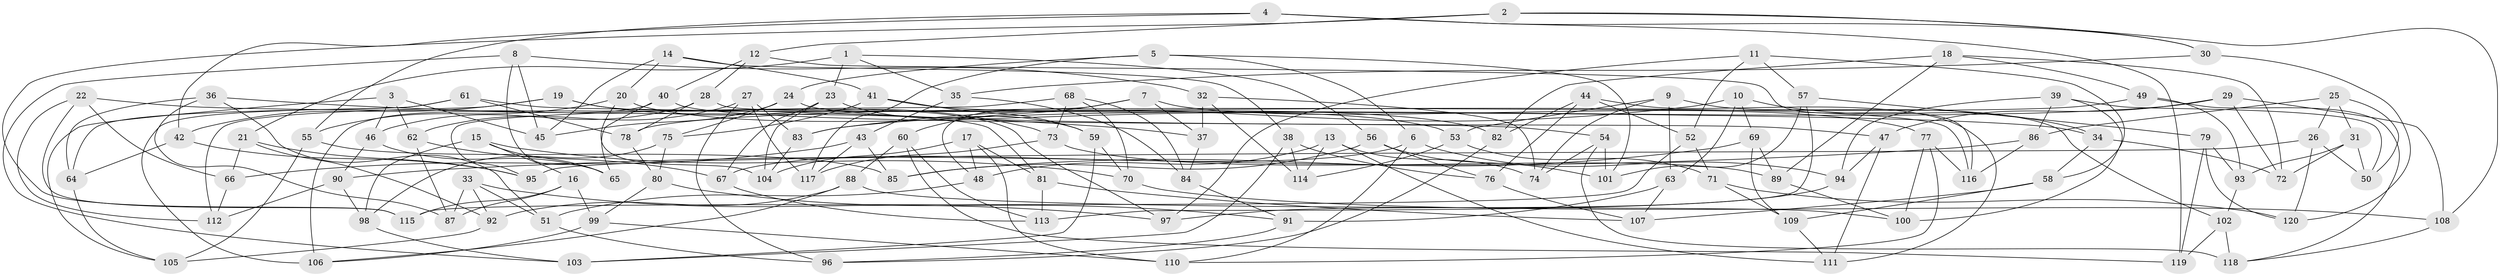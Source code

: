 // Generated by graph-tools (version 1.1) at 2025/37/03/09/25 02:37:58]
// undirected, 120 vertices, 240 edges
graph export_dot {
graph [start="1"]
  node [color=gray90,style=filled];
  1;
  2;
  3;
  4;
  5;
  6;
  7;
  8;
  9;
  10;
  11;
  12;
  13;
  14;
  15;
  16;
  17;
  18;
  19;
  20;
  21;
  22;
  23;
  24;
  25;
  26;
  27;
  28;
  29;
  30;
  31;
  32;
  33;
  34;
  35;
  36;
  37;
  38;
  39;
  40;
  41;
  42;
  43;
  44;
  45;
  46;
  47;
  48;
  49;
  50;
  51;
  52;
  53;
  54;
  55;
  56;
  57;
  58;
  59;
  60;
  61;
  62;
  63;
  64;
  65;
  66;
  67;
  68;
  69;
  70;
  71;
  72;
  73;
  74;
  75;
  76;
  77;
  78;
  79;
  80;
  81;
  82;
  83;
  84;
  85;
  86;
  87;
  88;
  89;
  90;
  91;
  92;
  93;
  94;
  95;
  96;
  97;
  98;
  99;
  100;
  101;
  102;
  103;
  104;
  105;
  106;
  107;
  108;
  109;
  110;
  111;
  112;
  113;
  114;
  115;
  116;
  117;
  118;
  119;
  120;
  1 -- 21;
  1 -- 35;
  1 -- 23;
  1 -- 56;
  2 -- 30;
  2 -- 108;
  2 -- 115;
  2 -- 12;
  3 -- 45;
  3 -- 62;
  3 -- 105;
  3 -- 46;
  4 -- 119;
  4 -- 30;
  4 -- 42;
  4 -- 55;
  5 -- 24;
  5 -- 117;
  5 -- 101;
  5 -- 6;
  6 -- 94;
  6 -- 67;
  6 -- 110;
  7 -- 48;
  7 -- 77;
  7 -- 60;
  7 -- 37;
  8 -- 65;
  8 -- 45;
  8 -- 103;
  8 -- 32;
  9 -- 74;
  9 -- 53;
  9 -- 63;
  9 -- 102;
  10 -- 34;
  10 -- 69;
  10 -- 63;
  10 -- 83;
  11 -- 57;
  11 -- 58;
  11 -- 97;
  11 -- 52;
  12 -- 28;
  12 -- 116;
  12 -- 40;
  13 -- 114;
  13 -- 48;
  13 -- 74;
  13 -- 111;
  14 -- 38;
  14 -- 41;
  14 -- 45;
  14 -- 20;
  15 -- 65;
  15 -- 16;
  15 -- 70;
  15 -- 98;
  16 -- 115;
  16 -- 87;
  16 -- 99;
  17 -- 48;
  17 -- 110;
  17 -- 81;
  17 -- 104;
  18 -- 72;
  18 -- 49;
  18 -- 89;
  18 -- 82;
  19 -- 42;
  19 -- 73;
  19 -- 97;
  19 -- 112;
  20 -- 104;
  20 -- 53;
  20 -- 55;
  21 -- 92;
  21 -- 95;
  21 -- 66;
  22 -- 112;
  22 -- 115;
  22 -- 34;
  22 -- 66;
  23 -- 59;
  23 -- 67;
  23 -- 104;
  24 -- 45;
  24 -- 47;
  24 -- 75;
  25 -- 50;
  25 -- 31;
  25 -- 86;
  25 -- 26;
  26 -- 50;
  26 -- 95;
  26 -- 120;
  27 -- 96;
  27 -- 83;
  27 -- 117;
  27 -- 62;
  28 -- 78;
  28 -- 116;
  28 -- 46;
  29 -- 108;
  29 -- 72;
  29 -- 47;
  29 -- 83;
  30 -- 35;
  30 -- 120;
  31 -- 72;
  31 -- 93;
  31 -- 50;
  32 -- 74;
  32 -- 37;
  32 -- 114;
  33 -- 92;
  33 -- 51;
  33 -- 87;
  33 -- 97;
  34 -- 58;
  34 -- 72;
  35 -- 43;
  35 -- 84;
  36 -- 37;
  36 -- 87;
  36 -- 51;
  36 -- 64;
  37 -- 84;
  38 -- 114;
  38 -- 76;
  38 -- 103;
  39 -- 50;
  39 -- 100;
  39 -- 94;
  39 -- 86;
  40 -- 54;
  40 -- 106;
  40 -- 65;
  41 -- 59;
  41 -- 82;
  41 -- 75;
  42 -- 64;
  42 -- 95;
  43 -- 66;
  43 -- 85;
  43 -- 117;
  44 -- 52;
  44 -- 82;
  44 -- 76;
  44 -- 111;
  46 -- 90;
  46 -- 65;
  47 -- 94;
  47 -- 111;
  48 -- 51;
  49 -- 78;
  49 -- 93;
  49 -- 118;
  51 -- 96;
  52 -- 115;
  52 -- 71;
  53 -- 114;
  53 -- 71;
  54 -- 118;
  54 -- 101;
  54 -- 74;
  55 -- 85;
  55 -- 105;
  56 -- 85;
  56 -- 76;
  56 -- 101;
  57 -- 101;
  57 -- 113;
  57 -- 79;
  58 -- 109;
  58 -- 107;
  59 -- 70;
  59 -- 103;
  60 -- 119;
  60 -- 113;
  60 -- 88;
  61 -- 64;
  61 -- 78;
  61 -- 106;
  61 -- 81;
  62 -- 67;
  62 -- 87;
  63 -- 107;
  63 -- 91;
  64 -- 105;
  66 -- 112;
  67 -- 113;
  68 -- 95;
  68 -- 84;
  68 -- 70;
  68 -- 73;
  69 -- 109;
  69 -- 89;
  69 -- 85;
  70 -- 108;
  71 -- 109;
  71 -- 120;
  73 -- 89;
  73 -- 117;
  75 -- 80;
  75 -- 98;
  76 -- 107;
  77 -- 100;
  77 -- 110;
  77 -- 116;
  78 -- 80;
  79 -- 93;
  79 -- 119;
  79 -- 120;
  80 -- 91;
  80 -- 99;
  81 -- 107;
  81 -- 113;
  82 -- 96;
  83 -- 104;
  84 -- 91;
  86 -- 90;
  86 -- 116;
  88 -- 106;
  88 -- 100;
  88 -- 92;
  89 -- 100;
  90 -- 112;
  90 -- 98;
  91 -- 96;
  92 -- 105;
  93 -- 102;
  94 -- 97;
  98 -- 103;
  99 -- 106;
  99 -- 110;
  102 -- 119;
  102 -- 118;
  108 -- 118;
  109 -- 111;
}
